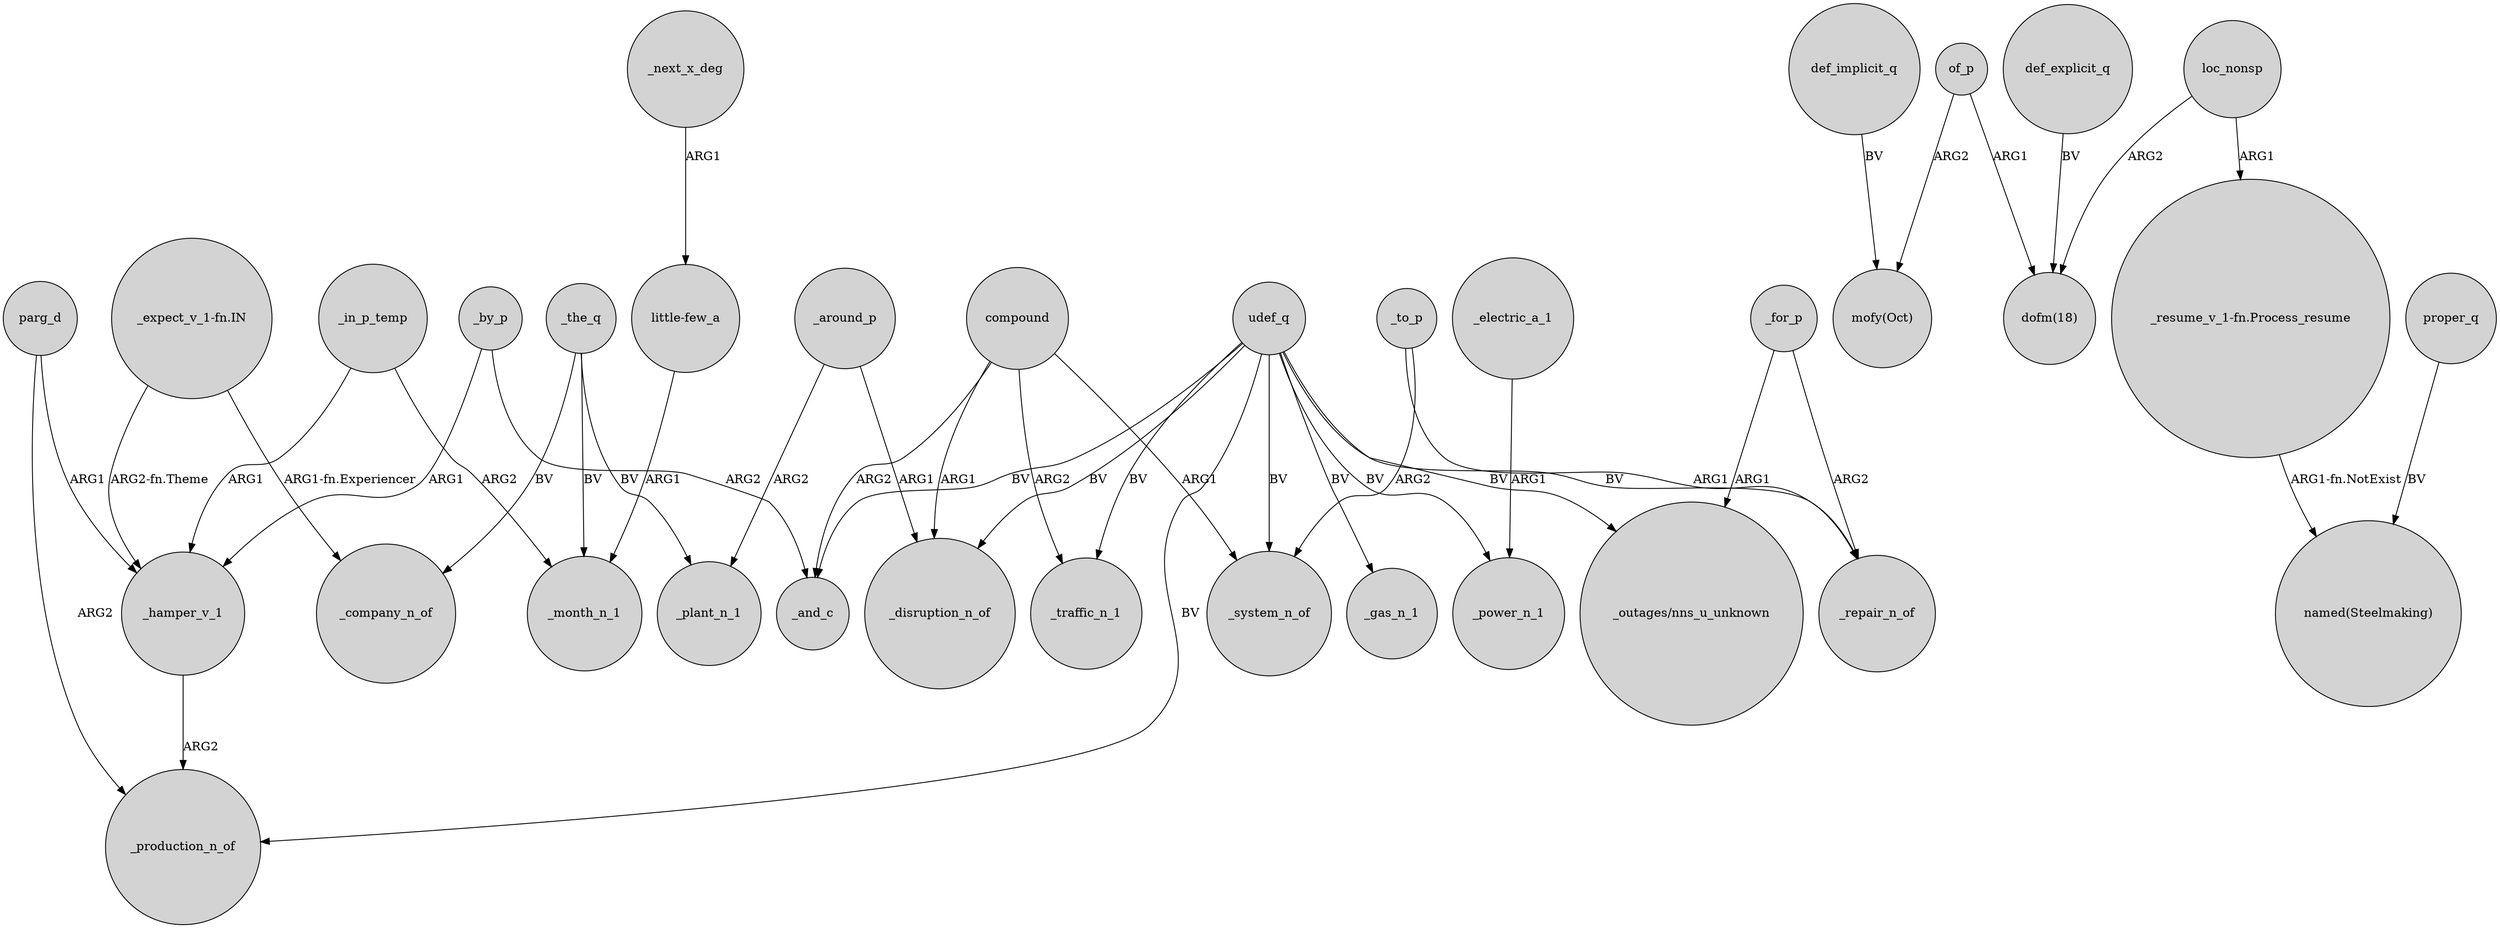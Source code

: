 digraph {
	node [shape=circle style=filled]
	udef_q -> _production_n_of [label=BV]
	compound -> _disruption_n_of [label=ARG1]
	def_implicit_q -> "mofy(Oct)" [label=BV]
	_to_p -> _system_n_of [label=ARG2]
	_to_p -> _repair_n_of [label=ARG1]
	compound -> _traffic_n_1 [label=ARG2]
	_the_q -> _plant_n_1 [label=BV]
	compound -> _system_n_of [label=ARG1]
	"_expect_v_1-fn.IN" -> _company_n_of [label="ARG1-fn.Experiencer"]
	udef_q -> _repair_n_of [label=BV]
	_in_p_temp -> _month_n_1 [label=ARG2]
	_for_p -> "_outages/nns_u_unknown" [label=ARG1]
	of_p -> "dofm(18)" [label=ARG1]
	"little-few_a" -> _month_n_1 [label=ARG1]
	of_p -> "mofy(Oct)" [label=ARG2]
	udef_q -> _system_n_of [label=BV]
	"_expect_v_1-fn.IN" -> _hamper_v_1 [label="ARG2-fn.Theme"]
	_electric_a_1 -> _power_n_1 [label=ARG1]
	_the_q -> _company_n_of [label=BV]
	def_explicit_q -> "dofm(18)" [label=BV]
	_for_p -> _repair_n_of [label=ARG2]
	parg_d -> _hamper_v_1 [label=ARG1]
	parg_d -> _production_n_of [label=ARG2]
	_next_x_deg -> "little-few_a" [label=ARG1]
	_by_p -> _and_c [label=ARG2]
	_the_q -> _month_n_1 [label=BV]
	compound -> _and_c [label=ARG2]
	"_resume_v_1-fn.Process_resume" -> "named(Steelmaking)" [label="ARG1-fn.NotExist"]
	_in_p_temp -> _hamper_v_1 [label=ARG1]
	loc_nonsp -> "_resume_v_1-fn.Process_resume" [label=ARG1]
	udef_q -> _disruption_n_of [label=BV]
	_hamper_v_1 -> _production_n_of [label=ARG2]
	udef_q -> _gas_n_1 [label=BV]
	_by_p -> _hamper_v_1 [label=ARG1]
	udef_q -> "_outages/nns_u_unknown" [label=BV]
	udef_q -> _traffic_n_1 [label=BV]
	proper_q -> "named(Steelmaking)" [label=BV]
	loc_nonsp -> "dofm(18)" [label=ARG2]
	_around_p -> _plant_n_1 [label=ARG2]
	_around_p -> _disruption_n_of [label=ARG1]
	udef_q -> _and_c [label=BV]
	udef_q -> _power_n_1 [label=BV]
}
